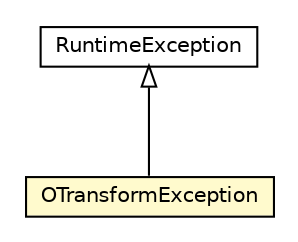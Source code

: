 #!/usr/local/bin/dot
#
# Class diagram 
# Generated by UMLGraph version R5_6-24-gf6e263 (http://www.umlgraph.org/)
#

digraph G {
	edge [fontname="Helvetica",fontsize=10,labelfontname="Helvetica",labelfontsize=10];
	node [fontname="Helvetica",fontsize=10,shape=plaintext];
	nodesep=0.25;
	ranksep=0.5;
	// com.orientechnologies.orient.etl.transformer.OTransformException
	c4237061 [label=<<table title="com.orientechnologies.orient.etl.transformer.OTransformException" border="0" cellborder="1" cellspacing="0" cellpadding="2" port="p" bgcolor="lemonChiffon" href="./OTransformException.html">
		<tr><td><table border="0" cellspacing="0" cellpadding="1">
<tr><td align="center" balign="center"> OTransformException </td></tr>
		</table></td></tr>
		</table>>, URL="./OTransformException.html", fontname="Helvetica", fontcolor="black", fontsize=10.0];
	//com.orientechnologies.orient.etl.transformer.OTransformException extends java.lang.RuntimeException
	c4237070:p -> c4237061:p [dir=back,arrowtail=empty];
	// java.lang.RuntimeException
	c4237070 [label=<<table title="java.lang.RuntimeException" border="0" cellborder="1" cellspacing="0" cellpadding="2" port="p" href="http://java.sun.com/j2se/1.4.2/docs/api/java/lang/RuntimeException.html">
		<tr><td><table border="0" cellspacing="0" cellpadding="1">
<tr><td align="center" balign="center"> RuntimeException </td></tr>
		</table></td></tr>
		</table>>, URL="http://java.sun.com/j2se/1.4.2/docs/api/java/lang/RuntimeException.html", fontname="Helvetica", fontcolor="black", fontsize=10.0];
}

